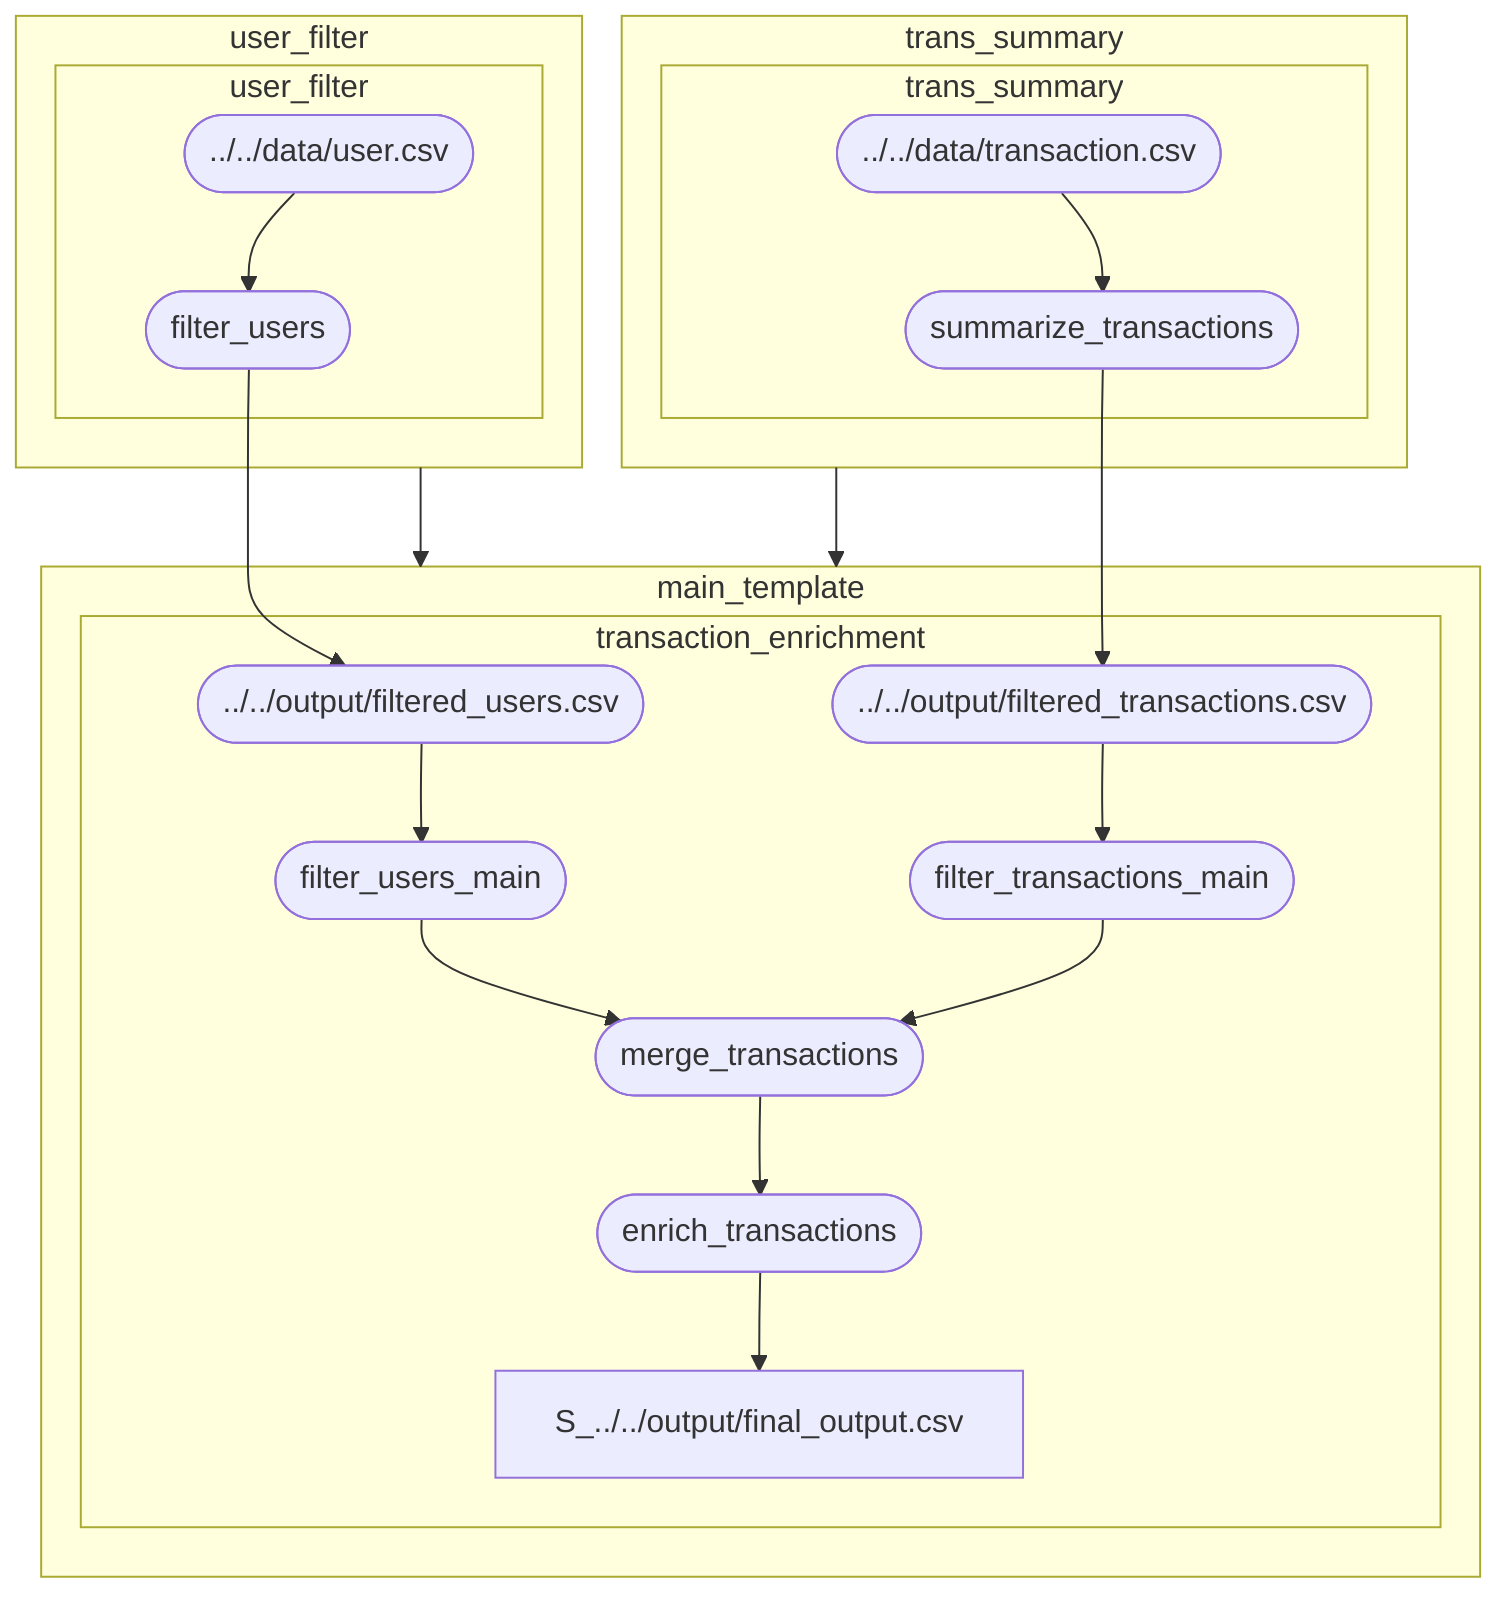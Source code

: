 graph TB

%% ==== Template dependencies ====
T_user_filter --> T_main_template
T_trans_summary --> T_main_template

%% ==== Processes in main_template ====
subgraph T_main_template ["main_template"]
  subgraph P_transaction_enrichment ["transaction_enrichment"]
    S_../../output/filtered_users.csv(["../../output/filtered_users.csv"])
    S_../../output/filtered_transactions.csv(["../../output/filtered_transactions.csv"])
    S_filter_users_main(["filter_users_main"])
    S_filter_transactions_main(["filter_transactions_main"])
    S_merge_transactions(["merge_transactions"])
    S_enrich_transactions(["enrich_transactions"])
    S_../../output/filtered_users.csv --> S_filter_users_main
    S_../../output/filtered_transactions.csv --> S_filter_transactions_main
    S_filter_users_main --> S_merge_transactions
    S_filter_transactions_main --> S_merge_transactions
    S_merge_transactions --> S_enrich_transactions
    S_enrich_transactions --> S_../../output/final_output.csv
  end
end

%% ==== Processes in trans_summary ====
subgraph T_trans_summary ["trans_summary"]
  subgraph P_trans_summary ["trans_summary"]
    S_../../data/transaction.csv(["../../data/transaction.csv"])
    S_summarize_transactions(["summarize_transactions"])
    S_../../data/transaction.csv --> S_summarize_transactions
    S_summarize_transactions --> S_../../output/filtered_transactions.csv
  end
end

%% ==== Processes in user_filter ====
subgraph T_user_filter ["user_filter"]
  subgraph P_user_filter ["user_filter"]
    S_../../data/user.csv(["../../data/user.csv"])
    S_filter_users(["filter_users"])
    S_../../data/user.csv --> S_filter_users
    S_filter_users --> S_../../output/filtered_users.csv
  end
end
